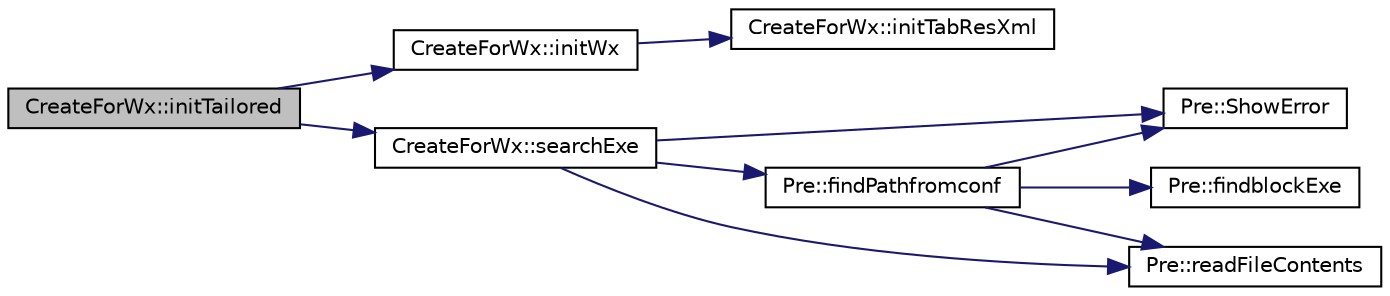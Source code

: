 digraph "CreateForWx::initTailored"
{
  edge [fontname="Helvetica",fontsize="10",labelfontname="Helvetica",labelfontsize="10"];
  node [fontname="Helvetica",fontsize="10",shape=record];
  rankdir="LR";
  Node43 [label="CreateForWx::initTailored",height=0.2,width=0.4,color="black", fillcolor="grey75", style="filled", fontcolor="black"];
  Node43 -> Node44 [color="midnightblue",fontsize="10",style="solid",fontname="Helvetica"];
  Node44 [label="CreateForWx::initWx",height=0.2,width=0.4,color="black", fillcolor="white", style="filled",URL="$class_create_for_wx.html#a15e60bb634481a3ce3d125b379bc4139",tooltip="Initialize various &#39;Wx&#39; specific variables. "];
  Node44 -> Node45 [color="midnightblue",fontsize="10",style="solid",fontname="Helvetica"];
  Node45 [label="CreateForWx::initTabResXml",height=0.2,width=0.4,color="black", fillcolor="white", style="filled",URL="$class_create_for_wx.html#a224e92951a1c4d42847f68108434d83d",tooltip="Initialize specific variables &#39;m_TabmarkersRes&#39;, &#39;m_TabmarkersXml&#39;. "];
  Node43 -> Node46 [color="midnightblue",fontsize="10",style="solid",fontname="Helvetica"];
  Node46 [label="CreateForWx::searchExe",height=0.2,width=0.4,color="black", fillcolor="white", style="filled",URL="$class_create_for_wx.html#a41fa0155a1458ac8f1a7a3b77f369fe4",tooltip="Search all &#39;exe&#39; paths. "];
  Node46 -> Node47 [color="midnightblue",fontsize="10",style="solid",fontname="Helvetica"];
  Node47 [label="Pre::findPathfromconf",height=0.2,width=0.4,color="black", fillcolor="white", style="filled",URL="$class_pre.html#a688dbaca03851352e7dc4bc7bca53193",tooltip="Look for the &#39;_txt&#39; in the configuration file of &#39;CB&#39;. "];
  Node47 -> Node48 [color="midnightblue",fontsize="10",style="solid",fontname="Helvetica"];
  Node48 [label="Pre::ShowError",height=0.2,width=0.4,color="black", fillcolor="white", style="filled",URL="$class_pre.html#ad6c83ed54f3f22abcc25ee1de4581a04",tooltip="Call to &#39;cbMessageBox(_mes, \"\", wxICON_ERROR)&#39;. "];
  Node47 -> Node49 [color="midnightblue",fontsize="10",style="solid",fontname="Helvetica"];
  Node49 [label="Pre::readFileContents",height=0.2,width=0.4,color="black", fillcolor="white", style="filled",URL="$class_pre.html#a88e3bef0ca2ea7f66d9aa18292b88ba6",tooltip="Read contents file. "];
  Node47 -> Node50 [color="midnightblue",fontsize="10",style="solid",fontname="Helvetica"];
  Node50 [label="Pre::findblockExe",height=0.2,width=0.4,color="black", fillcolor="white", style="filled",URL="$class_pre.html#a21a32c104d61e8a76ad18eabfd2fb8a4",tooltip="Find the path of an &#39;exe&#39; into &#39;default.conf&#39;. "];
  Node46 -> Node48 [color="midnightblue",fontsize="10",style="solid",fontname="Helvetica"];
  Node46 -> Node49 [color="midnightblue",fontsize="10",style="solid",fontname="Helvetica"];
}
